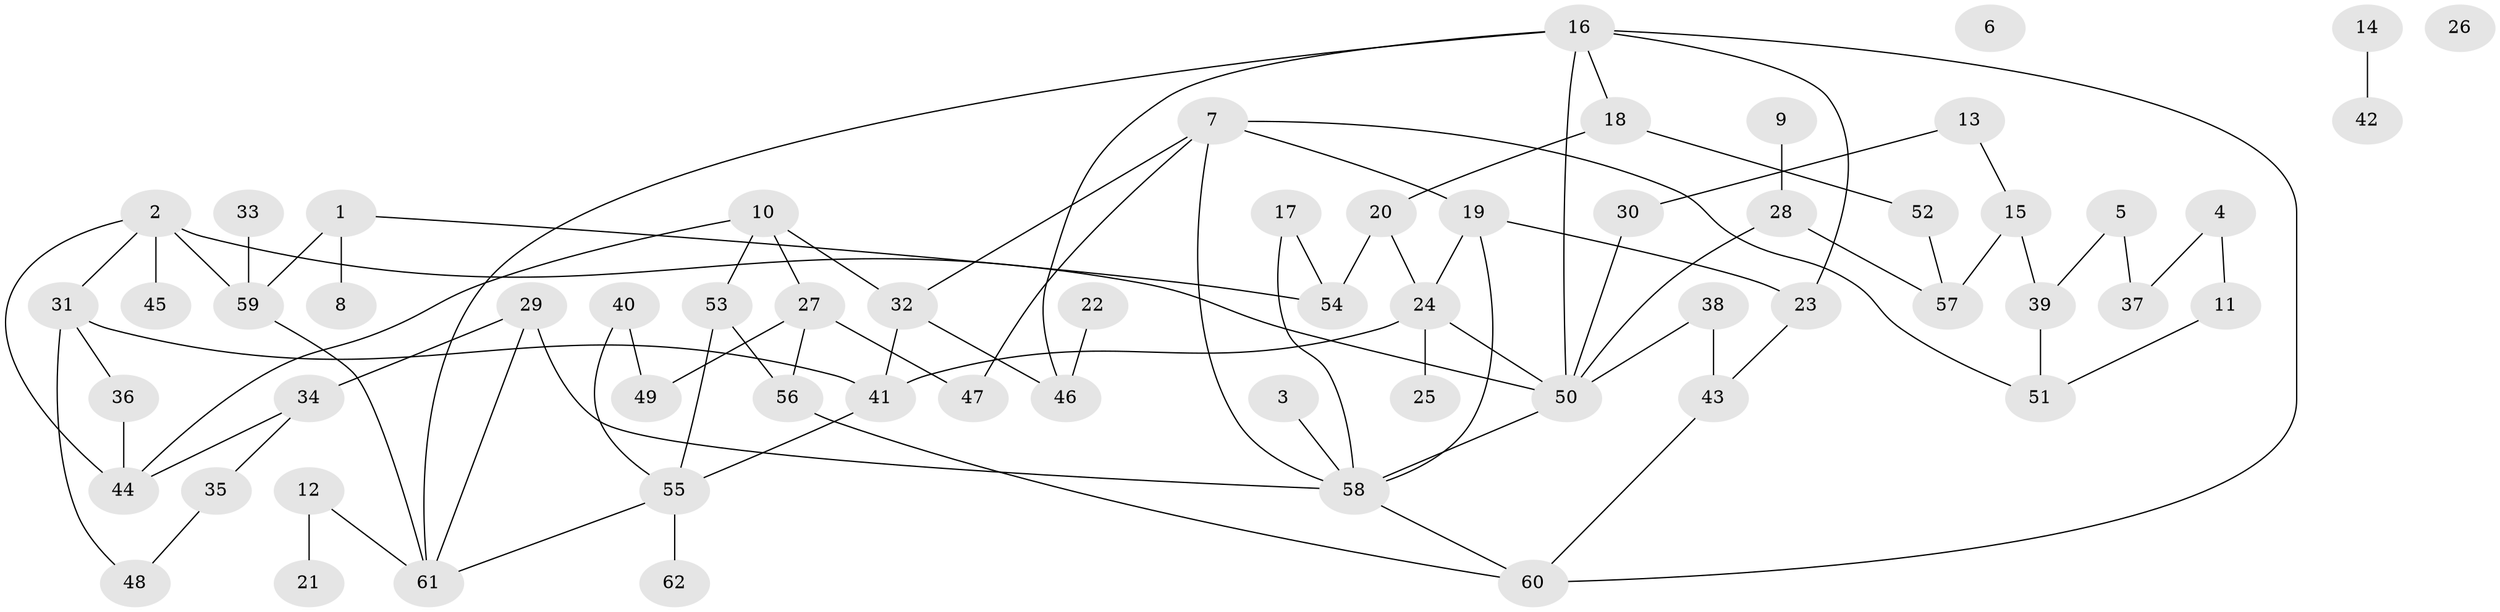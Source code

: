 // coarse degree distribution, {4: 0.2857142857142857, 1: 0.11428571428571428, 3: 0.22857142857142856, 2: 0.2, 6: 0.02857142857142857, 5: 0.05714285714285714, 7: 0.05714285714285714, 8: 0.02857142857142857}
// Generated by graph-tools (version 1.1) at 2025/35/03/04/25 23:35:43]
// undirected, 62 vertices, 86 edges
graph export_dot {
  node [color=gray90,style=filled];
  1;
  2;
  3;
  4;
  5;
  6;
  7;
  8;
  9;
  10;
  11;
  12;
  13;
  14;
  15;
  16;
  17;
  18;
  19;
  20;
  21;
  22;
  23;
  24;
  25;
  26;
  27;
  28;
  29;
  30;
  31;
  32;
  33;
  34;
  35;
  36;
  37;
  38;
  39;
  40;
  41;
  42;
  43;
  44;
  45;
  46;
  47;
  48;
  49;
  50;
  51;
  52;
  53;
  54;
  55;
  56;
  57;
  58;
  59;
  60;
  61;
  62;
  1 -- 8;
  1 -- 54;
  1 -- 59;
  2 -- 31;
  2 -- 44;
  2 -- 45;
  2 -- 50;
  2 -- 59;
  3 -- 58;
  4 -- 11;
  4 -- 37;
  5 -- 37;
  5 -- 39;
  7 -- 19;
  7 -- 32;
  7 -- 47;
  7 -- 51;
  7 -- 58;
  9 -- 28;
  10 -- 27;
  10 -- 32;
  10 -- 44;
  10 -- 53;
  11 -- 51;
  12 -- 21;
  12 -- 61;
  13 -- 15;
  13 -- 30;
  14 -- 42;
  15 -- 39;
  15 -- 57;
  16 -- 18;
  16 -- 23;
  16 -- 46;
  16 -- 50;
  16 -- 60;
  16 -- 61;
  17 -- 54;
  17 -- 58;
  18 -- 20;
  18 -- 52;
  19 -- 23;
  19 -- 24;
  19 -- 58;
  20 -- 24;
  20 -- 54;
  22 -- 46;
  23 -- 43;
  24 -- 25;
  24 -- 41;
  24 -- 50;
  27 -- 47;
  27 -- 49;
  27 -- 56;
  28 -- 50;
  28 -- 57;
  29 -- 34;
  29 -- 58;
  29 -- 61;
  30 -- 50;
  31 -- 36;
  31 -- 41;
  31 -- 48;
  32 -- 41;
  32 -- 46;
  33 -- 59;
  34 -- 35;
  34 -- 44;
  35 -- 48;
  36 -- 44;
  38 -- 43;
  38 -- 50;
  39 -- 51;
  40 -- 49;
  40 -- 55;
  41 -- 55;
  43 -- 60;
  50 -- 58;
  52 -- 57;
  53 -- 55;
  53 -- 56;
  55 -- 61;
  55 -- 62;
  56 -- 60;
  58 -- 60;
  59 -- 61;
}
